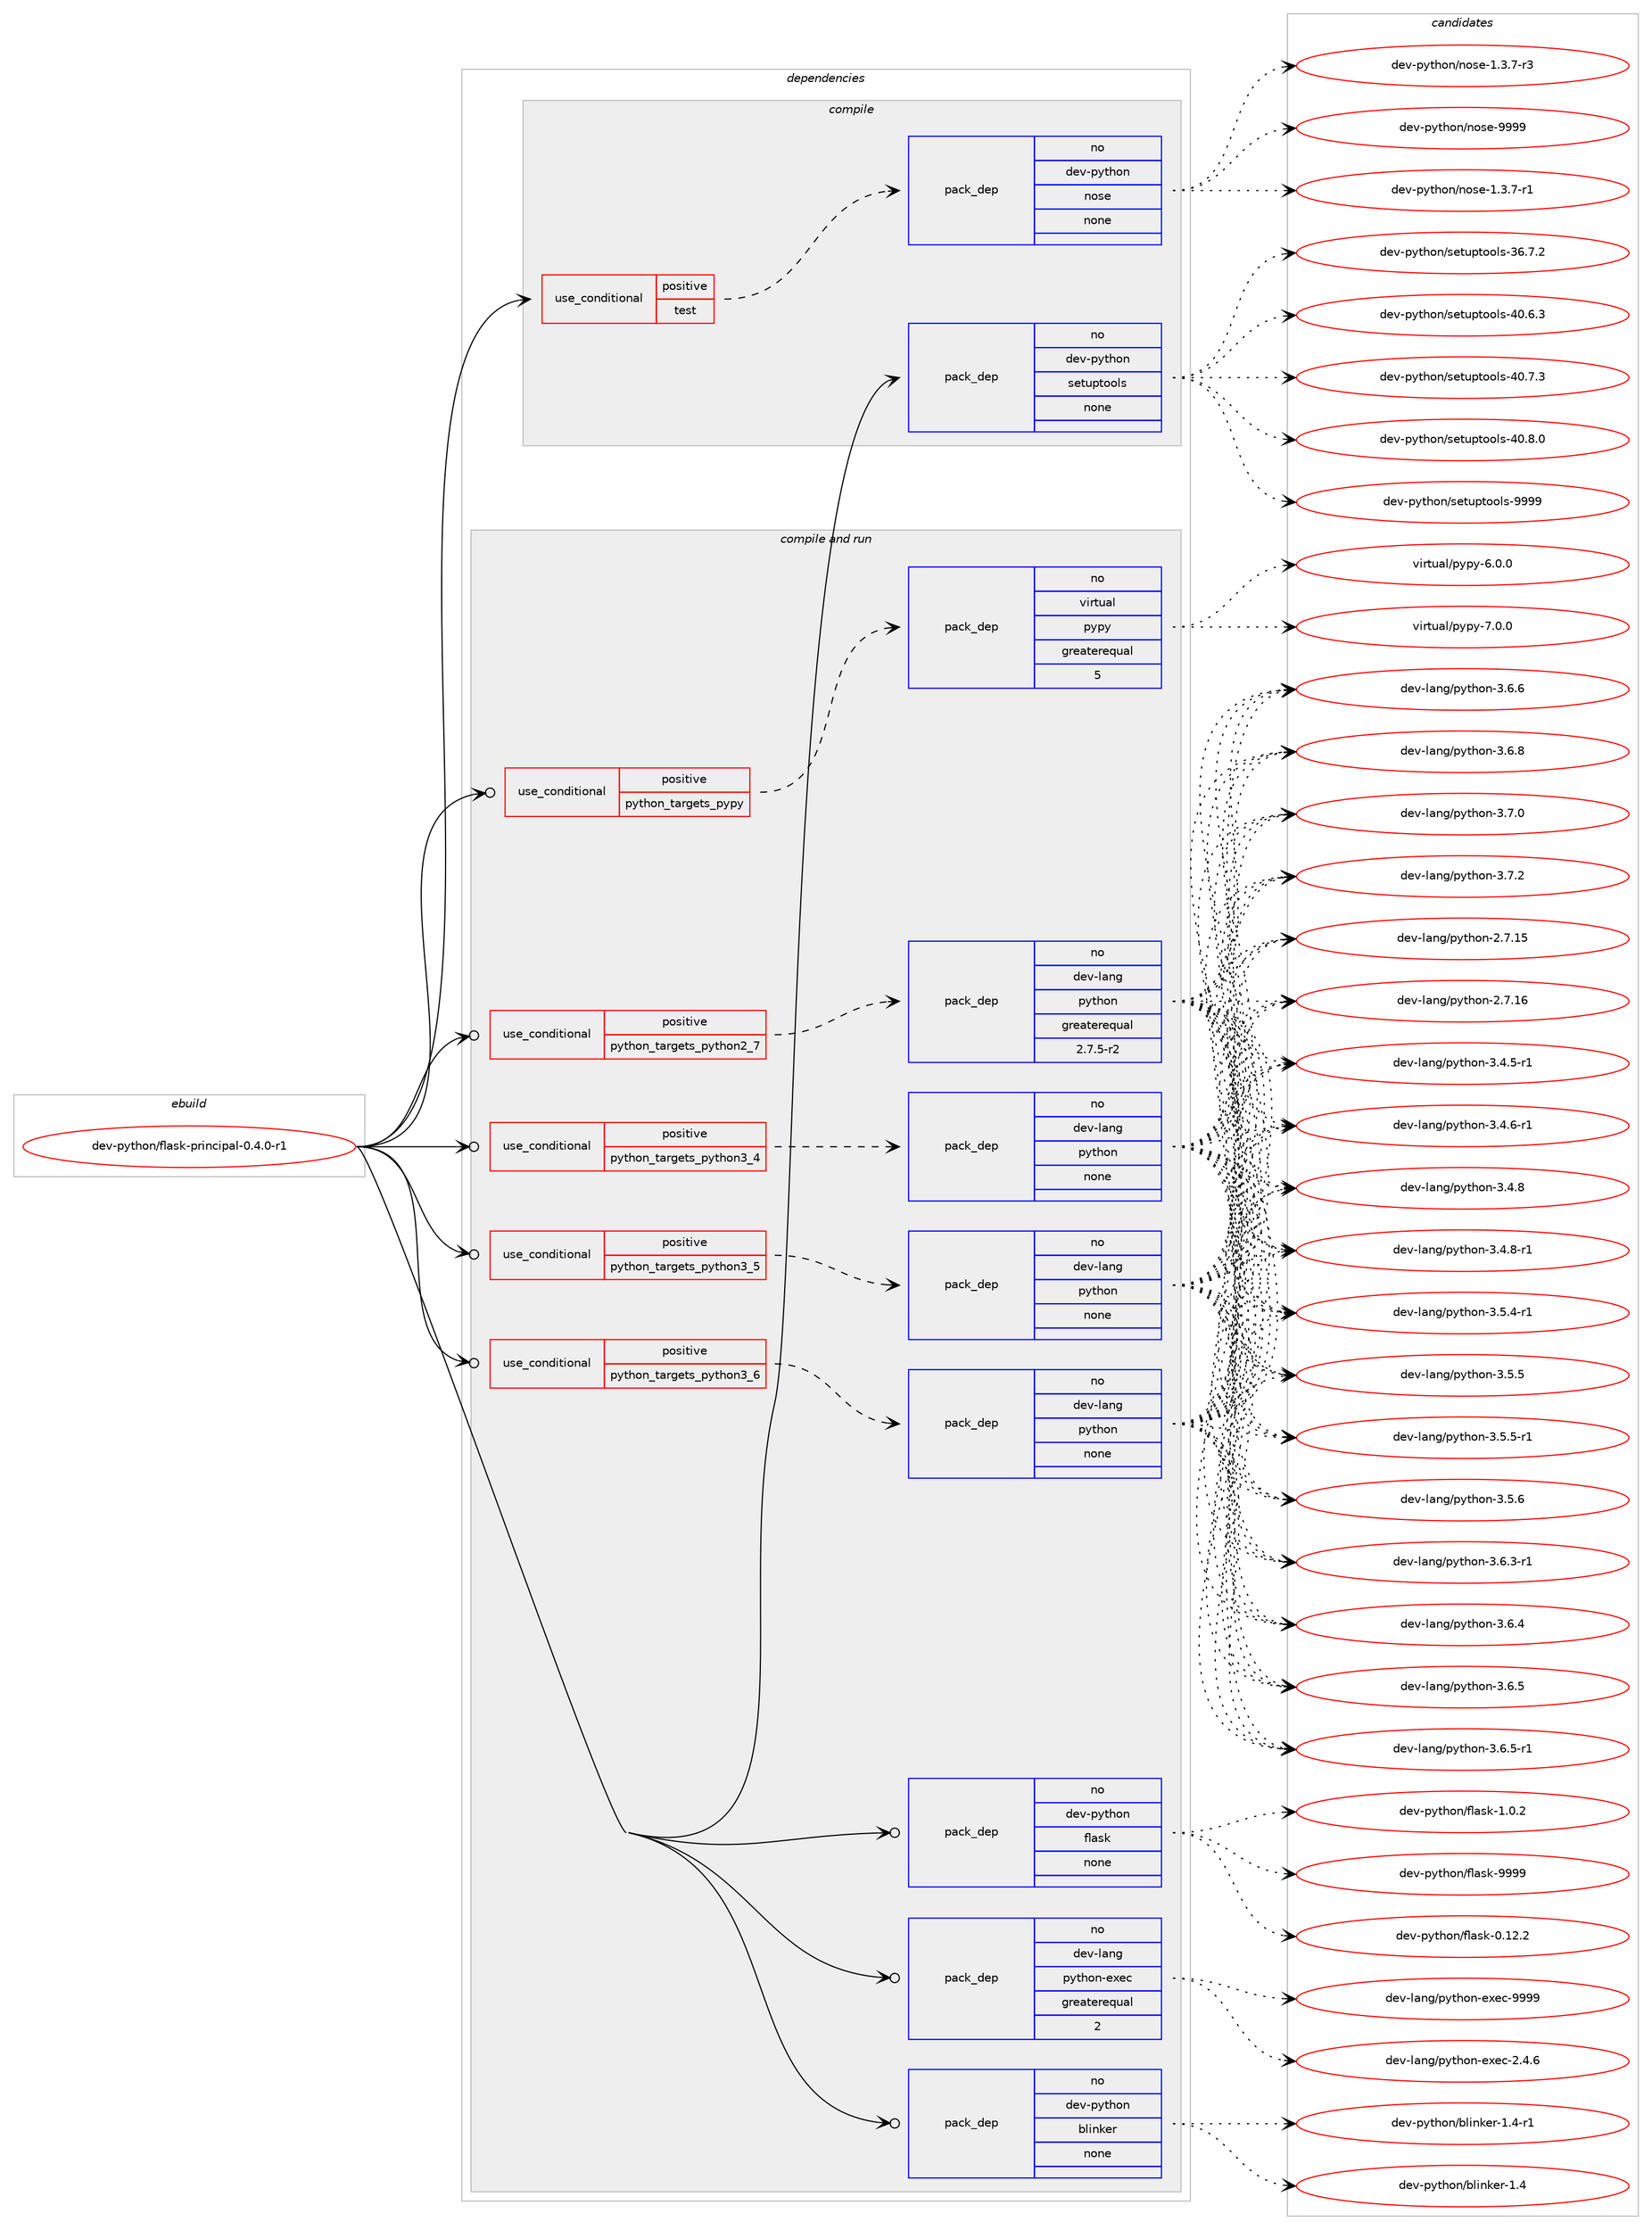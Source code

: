 digraph prolog {

# *************
# Graph options
# *************

newrank=true;
concentrate=true;
compound=true;
graph [rankdir=LR,fontname=Helvetica,fontsize=10,ranksep=1.5];#, ranksep=2.5, nodesep=0.2];
edge  [arrowhead=vee];
node  [fontname=Helvetica,fontsize=10];

# **********
# The ebuild
# **********

subgraph cluster_leftcol {
color=gray;
rank=same;
label=<<i>ebuild</i>>;
id [label="dev-python/flask-principal-0.4.0-r1", color=red, width=4, href="../dev-python/flask-principal-0.4.0-r1.svg"];
}

# ****************
# The dependencies
# ****************

subgraph cluster_midcol {
color=gray;
label=<<i>dependencies</i>>;
subgraph cluster_compile {
fillcolor="#eeeeee";
style=filled;
label=<<i>compile</i>>;
subgraph cond374485 {
dependency1409798 [label=<<TABLE BORDER="0" CELLBORDER="1" CELLSPACING="0" CELLPADDING="4"><TR><TD ROWSPAN="3" CELLPADDING="10">use_conditional</TD></TR><TR><TD>positive</TD></TR><TR><TD>test</TD></TR></TABLE>>, shape=none, color=red];
subgraph pack1012054 {
dependency1409799 [label=<<TABLE BORDER="0" CELLBORDER="1" CELLSPACING="0" CELLPADDING="4" WIDTH="220"><TR><TD ROWSPAN="6" CELLPADDING="30">pack_dep</TD></TR><TR><TD WIDTH="110">no</TD></TR><TR><TD>dev-python</TD></TR><TR><TD>nose</TD></TR><TR><TD>none</TD></TR><TR><TD></TD></TR></TABLE>>, shape=none, color=blue];
}
dependency1409798:e -> dependency1409799:w [weight=20,style="dashed",arrowhead="vee"];
}
id:e -> dependency1409798:w [weight=20,style="solid",arrowhead="vee"];
subgraph pack1012055 {
dependency1409800 [label=<<TABLE BORDER="0" CELLBORDER="1" CELLSPACING="0" CELLPADDING="4" WIDTH="220"><TR><TD ROWSPAN="6" CELLPADDING="30">pack_dep</TD></TR><TR><TD WIDTH="110">no</TD></TR><TR><TD>dev-python</TD></TR><TR><TD>setuptools</TD></TR><TR><TD>none</TD></TR><TR><TD></TD></TR></TABLE>>, shape=none, color=blue];
}
id:e -> dependency1409800:w [weight=20,style="solid",arrowhead="vee"];
}
subgraph cluster_compileandrun {
fillcolor="#eeeeee";
style=filled;
label=<<i>compile and run</i>>;
subgraph cond374486 {
dependency1409801 [label=<<TABLE BORDER="0" CELLBORDER="1" CELLSPACING="0" CELLPADDING="4"><TR><TD ROWSPAN="3" CELLPADDING="10">use_conditional</TD></TR><TR><TD>positive</TD></TR><TR><TD>python_targets_pypy</TD></TR></TABLE>>, shape=none, color=red];
subgraph pack1012056 {
dependency1409802 [label=<<TABLE BORDER="0" CELLBORDER="1" CELLSPACING="0" CELLPADDING="4" WIDTH="220"><TR><TD ROWSPAN="6" CELLPADDING="30">pack_dep</TD></TR><TR><TD WIDTH="110">no</TD></TR><TR><TD>virtual</TD></TR><TR><TD>pypy</TD></TR><TR><TD>greaterequal</TD></TR><TR><TD>5</TD></TR></TABLE>>, shape=none, color=blue];
}
dependency1409801:e -> dependency1409802:w [weight=20,style="dashed",arrowhead="vee"];
}
id:e -> dependency1409801:w [weight=20,style="solid",arrowhead="odotvee"];
subgraph cond374487 {
dependency1409803 [label=<<TABLE BORDER="0" CELLBORDER="1" CELLSPACING="0" CELLPADDING="4"><TR><TD ROWSPAN="3" CELLPADDING="10">use_conditional</TD></TR><TR><TD>positive</TD></TR><TR><TD>python_targets_python2_7</TD></TR></TABLE>>, shape=none, color=red];
subgraph pack1012057 {
dependency1409804 [label=<<TABLE BORDER="0" CELLBORDER="1" CELLSPACING="0" CELLPADDING="4" WIDTH="220"><TR><TD ROWSPAN="6" CELLPADDING="30">pack_dep</TD></TR><TR><TD WIDTH="110">no</TD></TR><TR><TD>dev-lang</TD></TR><TR><TD>python</TD></TR><TR><TD>greaterequal</TD></TR><TR><TD>2.7.5-r2</TD></TR></TABLE>>, shape=none, color=blue];
}
dependency1409803:e -> dependency1409804:w [weight=20,style="dashed",arrowhead="vee"];
}
id:e -> dependency1409803:w [weight=20,style="solid",arrowhead="odotvee"];
subgraph cond374488 {
dependency1409805 [label=<<TABLE BORDER="0" CELLBORDER="1" CELLSPACING="0" CELLPADDING="4"><TR><TD ROWSPAN="3" CELLPADDING="10">use_conditional</TD></TR><TR><TD>positive</TD></TR><TR><TD>python_targets_python3_4</TD></TR></TABLE>>, shape=none, color=red];
subgraph pack1012058 {
dependency1409806 [label=<<TABLE BORDER="0" CELLBORDER="1" CELLSPACING="0" CELLPADDING="4" WIDTH="220"><TR><TD ROWSPAN="6" CELLPADDING="30">pack_dep</TD></TR><TR><TD WIDTH="110">no</TD></TR><TR><TD>dev-lang</TD></TR><TR><TD>python</TD></TR><TR><TD>none</TD></TR><TR><TD></TD></TR></TABLE>>, shape=none, color=blue];
}
dependency1409805:e -> dependency1409806:w [weight=20,style="dashed",arrowhead="vee"];
}
id:e -> dependency1409805:w [weight=20,style="solid",arrowhead="odotvee"];
subgraph cond374489 {
dependency1409807 [label=<<TABLE BORDER="0" CELLBORDER="1" CELLSPACING="0" CELLPADDING="4"><TR><TD ROWSPAN="3" CELLPADDING="10">use_conditional</TD></TR><TR><TD>positive</TD></TR><TR><TD>python_targets_python3_5</TD></TR></TABLE>>, shape=none, color=red];
subgraph pack1012059 {
dependency1409808 [label=<<TABLE BORDER="0" CELLBORDER="1" CELLSPACING="0" CELLPADDING="4" WIDTH="220"><TR><TD ROWSPAN="6" CELLPADDING="30">pack_dep</TD></TR><TR><TD WIDTH="110">no</TD></TR><TR><TD>dev-lang</TD></TR><TR><TD>python</TD></TR><TR><TD>none</TD></TR><TR><TD></TD></TR></TABLE>>, shape=none, color=blue];
}
dependency1409807:e -> dependency1409808:w [weight=20,style="dashed",arrowhead="vee"];
}
id:e -> dependency1409807:w [weight=20,style="solid",arrowhead="odotvee"];
subgraph cond374490 {
dependency1409809 [label=<<TABLE BORDER="0" CELLBORDER="1" CELLSPACING="0" CELLPADDING="4"><TR><TD ROWSPAN="3" CELLPADDING="10">use_conditional</TD></TR><TR><TD>positive</TD></TR><TR><TD>python_targets_python3_6</TD></TR></TABLE>>, shape=none, color=red];
subgraph pack1012060 {
dependency1409810 [label=<<TABLE BORDER="0" CELLBORDER="1" CELLSPACING="0" CELLPADDING="4" WIDTH="220"><TR><TD ROWSPAN="6" CELLPADDING="30">pack_dep</TD></TR><TR><TD WIDTH="110">no</TD></TR><TR><TD>dev-lang</TD></TR><TR><TD>python</TD></TR><TR><TD>none</TD></TR><TR><TD></TD></TR></TABLE>>, shape=none, color=blue];
}
dependency1409809:e -> dependency1409810:w [weight=20,style="dashed",arrowhead="vee"];
}
id:e -> dependency1409809:w [weight=20,style="solid",arrowhead="odotvee"];
subgraph pack1012061 {
dependency1409811 [label=<<TABLE BORDER="0" CELLBORDER="1" CELLSPACING="0" CELLPADDING="4" WIDTH="220"><TR><TD ROWSPAN="6" CELLPADDING="30">pack_dep</TD></TR><TR><TD WIDTH="110">no</TD></TR><TR><TD>dev-lang</TD></TR><TR><TD>python-exec</TD></TR><TR><TD>greaterequal</TD></TR><TR><TD>2</TD></TR></TABLE>>, shape=none, color=blue];
}
id:e -> dependency1409811:w [weight=20,style="solid",arrowhead="odotvee"];
subgraph pack1012062 {
dependency1409812 [label=<<TABLE BORDER="0" CELLBORDER="1" CELLSPACING="0" CELLPADDING="4" WIDTH="220"><TR><TD ROWSPAN="6" CELLPADDING="30">pack_dep</TD></TR><TR><TD WIDTH="110">no</TD></TR><TR><TD>dev-python</TD></TR><TR><TD>blinker</TD></TR><TR><TD>none</TD></TR><TR><TD></TD></TR></TABLE>>, shape=none, color=blue];
}
id:e -> dependency1409812:w [weight=20,style="solid",arrowhead="odotvee"];
subgraph pack1012063 {
dependency1409813 [label=<<TABLE BORDER="0" CELLBORDER="1" CELLSPACING="0" CELLPADDING="4" WIDTH="220"><TR><TD ROWSPAN="6" CELLPADDING="30">pack_dep</TD></TR><TR><TD WIDTH="110">no</TD></TR><TR><TD>dev-python</TD></TR><TR><TD>flask</TD></TR><TR><TD>none</TD></TR><TR><TD></TD></TR></TABLE>>, shape=none, color=blue];
}
id:e -> dependency1409813:w [weight=20,style="solid",arrowhead="odotvee"];
}
subgraph cluster_run {
fillcolor="#eeeeee";
style=filled;
label=<<i>run</i>>;
}
}

# **************
# The candidates
# **************

subgraph cluster_choices {
rank=same;
color=gray;
label=<<i>candidates</i>>;

subgraph choice1012054 {
color=black;
nodesep=1;
choice10010111845112121116104111110471101111151014549465146554511449 [label="dev-python/nose-1.3.7-r1", color=red, width=4,href="../dev-python/nose-1.3.7-r1.svg"];
choice10010111845112121116104111110471101111151014549465146554511451 [label="dev-python/nose-1.3.7-r3", color=red, width=4,href="../dev-python/nose-1.3.7-r3.svg"];
choice10010111845112121116104111110471101111151014557575757 [label="dev-python/nose-9999", color=red, width=4,href="../dev-python/nose-9999.svg"];
dependency1409799:e -> choice10010111845112121116104111110471101111151014549465146554511449:w [style=dotted,weight="100"];
dependency1409799:e -> choice10010111845112121116104111110471101111151014549465146554511451:w [style=dotted,weight="100"];
dependency1409799:e -> choice10010111845112121116104111110471101111151014557575757:w [style=dotted,weight="100"];
}
subgraph choice1012055 {
color=black;
nodesep=1;
choice100101118451121211161041111104711510111611711211611111110811545515446554650 [label="dev-python/setuptools-36.7.2", color=red, width=4,href="../dev-python/setuptools-36.7.2.svg"];
choice100101118451121211161041111104711510111611711211611111110811545524846544651 [label="dev-python/setuptools-40.6.3", color=red, width=4,href="../dev-python/setuptools-40.6.3.svg"];
choice100101118451121211161041111104711510111611711211611111110811545524846554651 [label="dev-python/setuptools-40.7.3", color=red, width=4,href="../dev-python/setuptools-40.7.3.svg"];
choice100101118451121211161041111104711510111611711211611111110811545524846564648 [label="dev-python/setuptools-40.8.0", color=red, width=4,href="../dev-python/setuptools-40.8.0.svg"];
choice10010111845112121116104111110471151011161171121161111111081154557575757 [label="dev-python/setuptools-9999", color=red, width=4,href="../dev-python/setuptools-9999.svg"];
dependency1409800:e -> choice100101118451121211161041111104711510111611711211611111110811545515446554650:w [style=dotted,weight="100"];
dependency1409800:e -> choice100101118451121211161041111104711510111611711211611111110811545524846544651:w [style=dotted,weight="100"];
dependency1409800:e -> choice100101118451121211161041111104711510111611711211611111110811545524846554651:w [style=dotted,weight="100"];
dependency1409800:e -> choice100101118451121211161041111104711510111611711211611111110811545524846564648:w [style=dotted,weight="100"];
dependency1409800:e -> choice10010111845112121116104111110471151011161171121161111111081154557575757:w [style=dotted,weight="100"];
}
subgraph choice1012056 {
color=black;
nodesep=1;
choice1181051141161179710847112121112121455446484648 [label="virtual/pypy-6.0.0", color=red, width=4,href="../virtual/pypy-6.0.0.svg"];
choice1181051141161179710847112121112121455546484648 [label="virtual/pypy-7.0.0", color=red, width=4,href="../virtual/pypy-7.0.0.svg"];
dependency1409802:e -> choice1181051141161179710847112121112121455446484648:w [style=dotted,weight="100"];
dependency1409802:e -> choice1181051141161179710847112121112121455546484648:w [style=dotted,weight="100"];
}
subgraph choice1012057 {
color=black;
nodesep=1;
choice10010111845108971101034711212111610411111045504655464953 [label="dev-lang/python-2.7.15", color=red, width=4,href="../dev-lang/python-2.7.15.svg"];
choice10010111845108971101034711212111610411111045504655464954 [label="dev-lang/python-2.7.16", color=red, width=4,href="../dev-lang/python-2.7.16.svg"];
choice1001011184510897110103471121211161041111104551465246534511449 [label="dev-lang/python-3.4.5-r1", color=red, width=4,href="../dev-lang/python-3.4.5-r1.svg"];
choice1001011184510897110103471121211161041111104551465246544511449 [label="dev-lang/python-3.4.6-r1", color=red, width=4,href="../dev-lang/python-3.4.6-r1.svg"];
choice100101118451089711010347112121116104111110455146524656 [label="dev-lang/python-3.4.8", color=red, width=4,href="../dev-lang/python-3.4.8.svg"];
choice1001011184510897110103471121211161041111104551465246564511449 [label="dev-lang/python-3.4.8-r1", color=red, width=4,href="../dev-lang/python-3.4.8-r1.svg"];
choice1001011184510897110103471121211161041111104551465346524511449 [label="dev-lang/python-3.5.4-r1", color=red, width=4,href="../dev-lang/python-3.5.4-r1.svg"];
choice100101118451089711010347112121116104111110455146534653 [label="dev-lang/python-3.5.5", color=red, width=4,href="../dev-lang/python-3.5.5.svg"];
choice1001011184510897110103471121211161041111104551465346534511449 [label="dev-lang/python-3.5.5-r1", color=red, width=4,href="../dev-lang/python-3.5.5-r1.svg"];
choice100101118451089711010347112121116104111110455146534654 [label="dev-lang/python-3.5.6", color=red, width=4,href="../dev-lang/python-3.5.6.svg"];
choice1001011184510897110103471121211161041111104551465446514511449 [label="dev-lang/python-3.6.3-r1", color=red, width=4,href="../dev-lang/python-3.6.3-r1.svg"];
choice100101118451089711010347112121116104111110455146544652 [label="dev-lang/python-3.6.4", color=red, width=4,href="../dev-lang/python-3.6.4.svg"];
choice100101118451089711010347112121116104111110455146544653 [label="dev-lang/python-3.6.5", color=red, width=4,href="../dev-lang/python-3.6.5.svg"];
choice1001011184510897110103471121211161041111104551465446534511449 [label="dev-lang/python-3.6.5-r1", color=red, width=4,href="../dev-lang/python-3.6.5-r1.svg"];
choice100101118451089711010347112121116104111110455146544654 [label="dev-lang/python-3.6.6", color=red, width=4,href="../dev-lang/python-3.6.6.svg"];
choice100101118451089711010347112121116104111110455146544656 [label="dev-lang/python-3.6.8", color=red, width=4,href="../dev-lang/python-3.6.8.svg"];
choice100101118451089711010347112121116104111110455146554648 [label="dev-lang/python-3.7.0", color=red, width=4,href="../dev-lang/python-3.7.0.svg"];
choice100101118451089711010347112121116104111110455146554650 [label="dev-lang/python-3.7.2", color=red, width=4,href="../dev-lang/python-3.7.2.svg"];
dependency1409804:e -> choice10010111845108971101034711212111610411111045504655464953:w [style=dotted,weight="100"];
dependency1409804:e -> choice10010111845108971101034711212111610411111045504655464954:w [style=dotted,weight="100"];
dependency1409804:e -> choice1001011184510897110103471121211161041111104551465246534511449:w [style=dotted,weight="100"];
dependency1409804:e -> choice1001011184510897110103471121211161041111104551465246544511449:w [style=dotted,weight="100"];
dependency1409804:e -> choice100101118451089711010347112121116104111110455146524656:w [style=dotted,weight="100"];
dependency1409804:e -> choice1001011184510897110103471121211161041111104551465246564511449:w [style=dotted,weight="100"];
dependency1409804:e -> choice1001011184510897110103471121211161041111104551465346524511449:w [style=dotted,weight="100"];
dependency1409804:e -> choice100101118451089711010347112121116104111110455146534653:w [style=dotted,weight="100"];
dependency1409804:e -> choice1001011184510897110103471121211161041111104551465346534511449:w [style=dotted,weight="100"];
dependency1409804:e -> choice100101118451089711010347112121116104111110455146534654:w [style=dotted,weight="100"];
dependency1409804:e -> choice1001011184510897110103471121211161041111104551465446514511449:w [style=dotted,weight="100"];
dependency1409804:e -> choice100101118451089711010347112121116104111110455146544652:w [style=dotted,weight="100"];
dependency1409804:e -> choice100101118451089711010347112121116104111110455146544653:w [style=dotted,weight="100"];
dependency1409804:e -> choice1001011184510897110103471121211161041111104551465446534511449:w [style=dotted,weight="100"];
dependency1409804:e -> choice100101118451089711010347112121116104111110455146544654:w [style=dotted,weight="100"];
dependency1409804:e -> choice100101118451089711010347112121116104111110455146544656:w [style=dotted,weight="100"];
dependency1409804:e -> choice100101118451089711010347112121116104111110455146554648:w [style=dotted,weight="100"];
dependency1409804:e -> choice100101118451089711010347112121116104111110455146554650:w [style=dotted,weight="100"];
}
subgraph choice1012058 {
color=black;
nodesep=1;
choice10010111845108971101034711212111610411111045504655464953 [label="dev-lang/python-2.7.15", color=red, width=4,href="../dev-lang/python-2.7.15.svg"];
choice10010111845108971101034711212111610411111045504655464954 [label="dev-lang/python-2.7.16", color=red, width=4,href="../dev-lang/python-2.7.16.svg"];
choice1001011184510897110103471121211161041111104551465246534511449 [label="dev-lang/python-3.4.5-r1", color=red, width=4,href="../dev-lang/python-3.4.5-r1.svg"];
choice1001011184510897110103471121211161041111104551465246544511449 [label="dev-lang/python-3.4.6-r1", color=red, width=4,href="../dev-lang/python-3.4.6-r1.svg"];
choice100101118451089711010347112121116104111110455146524656 [label="dev-lang/python-3.4.8", color=red, width=4,href="../dev-lang/python-3.4.8.svg"];
choice1001011184510897110103471121211161041111104551465246564511449 [label="dev-lang/python-3.4.8-r1", color=red, width=4,href="../dev-lang/python-3.4.8-r1.svg"];
choice1001011184510897110103471121211161041111104551465346524511449 [label="dev-lang/python-3.5.4-r1", color=red, width=4,href="../dev-lang/python-3.5.4-r1.svg"];
choice100101118451089711010347112121116104111110455146534653 [label="dev-lang/python-3.5.5", color=red, width=4,href="../dev-lang/python-3.5.5.svg"];
choice1001011184510897110103471121211161041111104551465346534511449 [label="dev-lang/python-3.5.5-r1", color=red, width=4,href="../dev-lang/python-3.5.5-r1.svg"];
choice100101118451089711010347112121116104111110455146534654 [label="dev-lang/python-3.5.6", color=red, width=4,href="../dev-lang/python-3.5.6.svg"];
choice1001011184510897110103471121211161041111104551465446514511449 [label="dev-lang/python-3.6.3-r1", color=red, width=4,href="../dev-lang/python-3.6.3-r1.svg"];
choice100101118451089711010347112121116104111110455146544652 [label="dev-lang/python-3.6.4", color=red, width=4,href="../dev-lang/python-3.6.4.svg"];
choice100101118451089711010347112121116104111110455146544653 [label="dev-lang/python-3.6.5", color=red, width=4,href="../dev-lang/python-3.6.5.svg"];
choice1001011184510897110103471121211161041111104551465446534511449 [label="dev-lang/python-3.6.5-r1", color=red, width=4,href="../dev-lang/python-3.6.5-r1.svg"];
choice100101118451089711010347112121116104111110455146544654 [label="dev-lang/python-3.6.6", color=red, width=4,href="../dev-lang/python-3.6.6.svg"];
choice100101118451089711010347112121116104111110455146544656 [label="dev-lang/python-3.6.8", color=red, width=4,href="../dev-lang/python-3.6.8.svg"];
choice100101118451089711010347112121116104111110455146554648 [label="dev-lang/python-3.7.0", color=red, width=4,href="../dev-lang/python-3.7.0.svg"];
choice100101118451089711010347112121116104111110455146554650 [label="dev-lang/python-3.7.2", color=red, width=4,href="../dev-lang/python-3.7.2.svg"];
dependency1409806:e -> choice10010111845108971101034711212111610411111045504655464953:w [style=dotted,weight="100"];
dependency1409806:e -> choice10010111845108971101034711212111610411111045504655464954:w [style=dotted,weight="100"];
dependency1409806:e -> choice1001011184510897110103471121211161041111104551465246534511449:w [style=dotted,weight="100"];
dependency1409806:e -> choice1001011184510897110103471121211161041111104551465246544511449:w [style=dotted,weight="100"];
dependency1409806:e -> choice100101118451089711010347112121116104111110455146524656:w [style=dotted,weight="100"];
dependency1409806:e -> choice1001011184510897110103471121211161041111104551465246564511449:w [style=dotted,weight="100"];
dependency1409806:e -> choice1001011184510897110103471121211161041111104551465346524511449:w [style=dotted,weight="100"];
dependency1409806:e -> choice100101118451089711010347112121116104111110455146534653:w [style=dotted,weight="100"];
dependency1409806:e -> choice1001011184510897110103471121211161041111104551465346534511449:w [style=dotted,weight="100"];
dependency1409806:e -> choice100101118451089711010347112121116104111110455146534654:w [style=dotted,weight="100"];
dependency1409806:e -> choice1001011184510897110103471121211161041111104551465446514511449:w [style=dotted,weight="100"];
dependency1409806:e -> choice100101118451089711010347112121116104111110455146544652:w [style=dotted,weight="100"];
dependency1409806:e -> choice100101118451089711010347112121116104111110455146544653:w [style=dotted,weight="100"];
dependency1409806:e -> choice1001011184510897110103471121211161041111104551465446534511449:w [style=dotted,weight="100"];
dependency1409806:e -> choice100101118451089711010347112121116104111110455146544654:w [style=dotted,weight="100"];
dependency1409806:e -> choice100101118451089711010347112121116104111110455146544656:w [style=dotted,weight="100"];
dependency1409806:e -> choice100101118451089711010347112121116104111110455146554648:w [style=dotted,weight="100"];
dependency1409806:e -> choice100101118451089711010347112121116104111110455146554650:w [style=dotted,weight="100"];
}
subgraph choice1012059 {
color=black;
nodesep=1;
choice10010111845108971101034711212111610411111045504655464953 [label="dev-lang/python-2.7.15", color=red, width=4,href="../dev-lang/python-2.7.15.svg"];
choice10010111845108971101034711212111610411111045504655464954 [label="dev-lang/python-2.7.16", color=red, width=4,href="../dev-lang/python-2.7.16.svg"];
choice1001011184510897110103471121211161041111104551465246534511449 [label="dev-lang/python-3.4.5-r1", color=red, width=4,href="../dev-lang/python-3.4.5-r1.svg"];
choice1001011184510897110103471121211161041111104551465246544511449 [label="dev-lang/python-3.4.6-r1", color=red, width=4,href="../dev-lang/python-3.4.6-r1.svg"];
choice100101118451089711010347112121116104111110455146524656 [label="dev-lang/python-3.4.8", color=red, width=4,href="../dev-lang/python-3.4.8.svg"];
choice1001011184510897110103471121211161041111104551465246564511449 [label="dev-lang/python-3.4.8-r1", color=red, width=4,href="../dev-lang/python-3.4.8-r1.svg"];
choice1001011184510897110103471121211161041111104551465346524511449 [label="dev-lang/python-3.5.4-r1", color=red, width=4,href="../dev-lang/python-3.5.4-r1.svg"];
choice100101118451089711010347112121116104111110455146534653 [label="dev-lang/python-3.5.5", color=red, width=4,href="../dev-lang/python-3.5.5.svg"];
choice1001011184510897110103471121211161041111104551465346534511449 [label="dev-lang/python-3.5.5-r1", color=red, width=4,href="../dev-lang/python-3.5.5-r1.svg"];
choice100101118451089711010347112121116104111110455146534654 [label="dev-lang/python-3.5.6", color=red, width=4,href="../dev-lang/python-3.5.6.svg"];
choice1001011184510897110103471121211161041111104551465446514511449 [label="dev-lang/python-3.6.3-r1", color=red, width=4,href="../dev-lang/python-3.6.3-r1.svg"];
choice100101118451089711010347112121116104111110455146544652 [label="dev-lang/python-3.6.4", color=red, width=4,href="../dev-lang/python-3.6.4.svg"];
choice100101118451089711010347112121116104111110455146544653 [label="dev-lang/python-3.6.5", color=red, width=4,href="../dev-lang/python-3.6.5.svg"];
choice1001011184510897110103471121211161041111104551465446534511449 [label="dev-lang/python-3.6.5-r1", color=red, width=4,href="../dev-lang/python-3.6.5-r1.svg"];
choice100101118451089711010347112121116104111110455146544654 [label="dev-lang/python-3.6.6", color=red, width=4,href="../dev-lang/python-3.6.6.svg"];
choice100101118451089711010347112121116104111110455146544656 [label="dev-lang/python-3.6.8", color=red, width=4,href="../dev-lang/python-3.6.8.svg"];
choice100101118451089711010347112121116104111110455146554648 [label="dev-lang/python-3.7.0", color=red, width=4,href="../dev-lang/python-3.7.0.svg"];
choice100101118451089711010347112121116104111110455146554650 [label="dev-lang/python-3.7.2", color=red, width=4,href="../dev-lang/python-3.7.2.svg"];
dependency1409808:e -> choice10010111845108971101034711212111610411111045504655464953:w [style=dotted,weight="100"];
dependency1409808:e -> choice10010111845108971101034711212111610411111045504655464954:w [style=dotted,weight="100"];
dependency1409808:e -> choice1001011184510897110103471121211161041111104551465246534511449:w [style=dotted,weight="100"];
dependency1409808:e -> choice1001011184510897110103471121211161041111104551465246544511449:w [style=dotted,weight="100"];
dependency1409808:e -> choice100101118451089711010347112121116104111110455146524656:w [style=dotted,weight="100"];
dependency1409808:e -> choice1001011184510897110103471121211161041111104551465246564511449:w [style=dotted,weight="100"];
dependency1409808:e -> choice1001011184510897110103471121211161041111104551465346524511449:w [style=dotted,weight="100"];
dependency1409808:e -> choice100101118451089711010347112121116104111110455146534653:w [style=dotted,weight="100"];
dependency1409808:e -> choice1001011184510897110103471121211161041111104551465346534511449:w [style=dotted,weight="100"];
dependency1409808:e -> choice100101118451089711010347112121116104111110455146534654:w [style=dotted,weight="100"];
dependency1409808:e -> choice1001011184510897110103471121211161041111104551465446514511449:w [style=dotted,weight="100"];
dependency1409808:e -> choice100101118451089711010347112121116104111110455146544652:w [style=dotted,weight="100"];
dependency1409808:e -> choice100101118451089711010347112121116104111110455146544653:w [style=dotted,weight="100"];
dependency1409808:e -> choice1001011184510897110103471121211161041111104551465446534511449:w [style=dotted,weight="100"];
dependency1409808:e -> choice100101118451089711010347112121116104111110455146544654:w [style=dotted,weight="100"];
dependency1409808:e -> choice100101118451089711010347112121116104111110455146544656:w [style=dotted,weight="100"];
dependency1409808:e -> choice100101118451089711010347112121116104111110455146554648:w [style=dotted,weight="100"];
dependency1409808:e -> choice100101118451089711010347112121116104111110455146554650:w [style=dotted,weight="100"];
}
subgraph choice1012060 {
color=black;
nodesep=1;
choice10010111845108971101034711212111610411111045504655464953 [label="dev-lang/python-2.7.15", color=red, width=4,href="../dev-lang/python-2.7.15.svg"];
choice10010111845108971101034711212111610411111045504655464954 [label="dev-lang/python-2.7.16", color=red, width=4,href="../dev-lang/python-2.7.16.svg"];
choice1001011184510897110103471121211161041111104551465246534511449 [label="dev-lang/python-3.4.5-r1", color=red, width=4,href="../dev-lang/python-3.4.5-r1.svg"];
choice1001011184510897110103471121211161041111104551465246544511449 [label="dev-lang/python-3.4.6-r1", color=red, width=4,href="../dev-lang/python-3.4.6-r1.svg"];
choice100101118451089711010347112121116104111110455146524656 [label="dev-lang/python-3.4.8", color=red, width=4,href="../dev-lang/python-3.4.8.svg"];
choice1001011184510897110103471121211161041111104551465246564511449 [label="dev-lang/python-3.4.8-r1", color=red, width=4,href="../dev-lang/python-3.4.8-r1.svg"];
choice1001011184510897110103471121211161041111104551465346524511449 [label="dev-lang/python-3.5.4-r1", color=red, width=4,href="../dev-lang/python-3.5.4-r1.svg"];
choice100101118451089711010347112121116104111110455146534653 [label="dev-lang/python-3.5.5", color=red, width=4,href="../dev-lang/python-3.5.5.svg"];
choice1001011184510897110103471121211161041111104551465346534511449 [label="dev-lang/python-3.5.5-r1", color=red, width=4,href="../dev-lang/python-3.5.5-r1.svg"];
choice100101118451089711010347112121116104111110455146534654 [label="dev-lang/python-3.5.6", color=red, width=4,href="../dev-lang/python-3.5.6.svg"];
choice1001011184510897110103471121211161041111104551465446514511449 [label="dev-lang/python-3.6.3-r1", color=red, width=4,href="../dev-lang/python-3.6.3-r1.svg"];
choice100101118451089711010347112121116104111110455146544652 [label="dev-lang/python-3.6.4", color=red, width=4,href="../dev-lang/python-3.6.4.svg"];
choice100101118451089711010347112121116104111110455146544653 [label="dev-lang/python-3.6.5", color=red, width=4,href="../dev-lang/python-3.6.5.svg"];
choice1001011184510897110103471121211161041111104551465446534511449 [label="dev-lang/python-3.6.5-r1", color=red, width=4,href="../dev-lang/python-3.6.5-r1.svg"];
choice100101118451089711010347112121116104111110455146544654 [label="dev-lang/python-3.6.6", color=red, width=4,href="../dev-lang/python-3.6.6.svg"];
choice100101118451089711010347112121116104111110455146544656 [label="dev-lang/python-3.6.8", color=red, width=4,href="../dev-lang/python-3.6.8.svg"];
choice100101118451089711010347112121116104111110455146554648 [label="dev-lang/python-3.7.0", color=red, width=4,href="../dev-lang/python-3.7.0.svg"];
choice100101118451089711010347112121116104111110455146554650 [label="dev-lang/python-3.7.2", color=red, width=4,href="../dev-lang/python-3.7.2.svg"];
dependency1409810:e -> choice10010111845108971101034711212111610411111045504655464953:w [style=dotted,weight="100"];
dependency1409810:e -> choice10010111845108971101034711212111610411111045504655464954:w [style=dotted,weight="100"];
dependency1409810:e -> choice1001011184510897110103471121211161041111104551465246534511449:w [style=dotted,weight="100"];
dependency1409810:e -> choice1001011184510897110103471121211161041111104551465246544511449:w [style=dotted,weight="100"];
dependency1409810:e -> choice100101118451089711010347112121116104111110455146524656:w [style=dotted,weight="100"];
dependency1409810:e -> choice1001011184510897110103471121211161041111104551465246564511449:w [style=dotted,weight="100"];
dependency1409810:e -> choice1001011184510897110103471121211161041111104551465346524511449:w [style=dotted,weight="100"];
dependency1409810:e -> choice100101118451089711010347112121116104111110455146534653:w [style=dotted,weight="100"];
dependency1409810:e -> choice1001011184510897110103471121211161041111104551465346534511449:w [style=dotted,weight="100"];
dependency1409810:e -> choice100101118451089711010347112121116104111110455146534654:w [style=dotted,weight="100"];
dependency1409810:e -> choice1001011184510897110103471121211161041111104551465446514511449:w [style=dotted,weight="100"];
dependency1409810:e -> choice100101118451089711010347112121116104111110455146544652:w [style=dotted,weight="100"];
dependency1409810:e -> choice100101118451089711010347112121116104111110455146544653:w [style=dotted,weight="100"];
dependency1409810:e -> choice1001011184510897110103471121211161041111104551465446534511449:w [style=dotted,weight="100"];
dependency1409810:e -> choice100101118451089711010347112121116104111110455146544654:w [style=dotted,weight="100"];
dependency1409810:e -> choice100101118451089711010347112121116104111110455146544656:w [style=dotted,weight="100"];
dependency1409810:e -> choice100101118451089711010347112121116104111110455146554648:w [style=dotted,weight="100"];
dependency1409810:e -> choice100101118451089711010347112121116104111110455146554650:w [style=dotted,weight="100"];
}
subgraph choice1012061 {
color=black;
nodesep=1;
choice1001011184510897110103471121211161041111104510112010199455046524654 [label="dev-lang/python-exec-2.4.6", color=red, width=4,href="../dev-lang/python-exec-2.4.6.svg"];
choice10010111845108971101034711212111610411111045101120101994557575757 [label="dev-lang/python-exec-9999", color=red, width=4,href="../dev-lang/python-exec-9999.svg"];
dependency1409811:e -> choice1001011184510897110103471121211161041111104510112010199455046524654:w [style=dotted,weight="100"];
dependency1409811:e -> choice10010111845108971101034711212111610411111045101120101994557575757:w [style=dotted,weight="100"];
}
subgraph choice1012062 {
color=black;
nodesep=1;
choice10010111845112121116104111110479810810511010710111445494652 [label="dev-python/blinker-1.4", color=red, width=4,href="../dev-python/blinker-1.4.svg"];
choice100101118451121211161041111104798108105110107101114454946524511449 [label="dev-python/blinker-1.4-r1", color=red, width=4,href="../dev-python/blinker-1.4-r1.svg"];
dependency1409812:e -> choice10010111845112121116104111110479810810511010710111445494652:w [style=dotted,weight="100"];
dependency1409812:e -> choice100101118451121211161041111104798108105110107101114454946524511449:w [style=dotted,weight="100"];
}
subgraph choice1012063 {
color=black;
nodesep=1;
choice10010111845112121116104111110471021089711510745484649504650 [label="dev-python/flask-0.12.2", color=red, width=4,href="../dev-python/flask-0.12.2.svg"];
choice100101118451121211161041111104710210897115107454946484650 [label="dev-python/flask-1.0.2", color=red, width=4,href="../dev-python/flask-1.0.2.svg"];
choice1001011184511212111610411111047102108971151074557575757 [label="dev-python/flask-9999", color=red, width=4,href="../dev-python/flask-9999.svg"];
dependency1409813:e -> choice10010111845112121116104111110471021089711510745484649504650:w [style=dotted,weight="100"];
dependency1409813:e -> choice100101118451121211161041111104710210897115107454946484650:w [style=dotted,weight="100"];
dependency1409813:e -> choice1001011184511212111610411111047102108971151074557575757:w [style=dotted,weight="100"];
}
}

}
